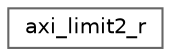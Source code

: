 digraph "Graphical Class Hierarchy"
{
 // LATEX_PDF_SIZE
  bgcolor="transparent";
  edge [fontname=Helvetica,fontsize=10,labelfontname=Helvetica,labelfontsize=10];
  node [fontname=Helvetica,fontsize=10,shape=box,height=0.2,width=0.4];
  rankdir="LR";
  Node0 [id="Node000000",label="axi_limit2_r",height=0.2,width=0.4,color="grey40", fillcolor="white", style="filled",URL="$structaxi__limit2__r.html",tooltip=" "];
}
